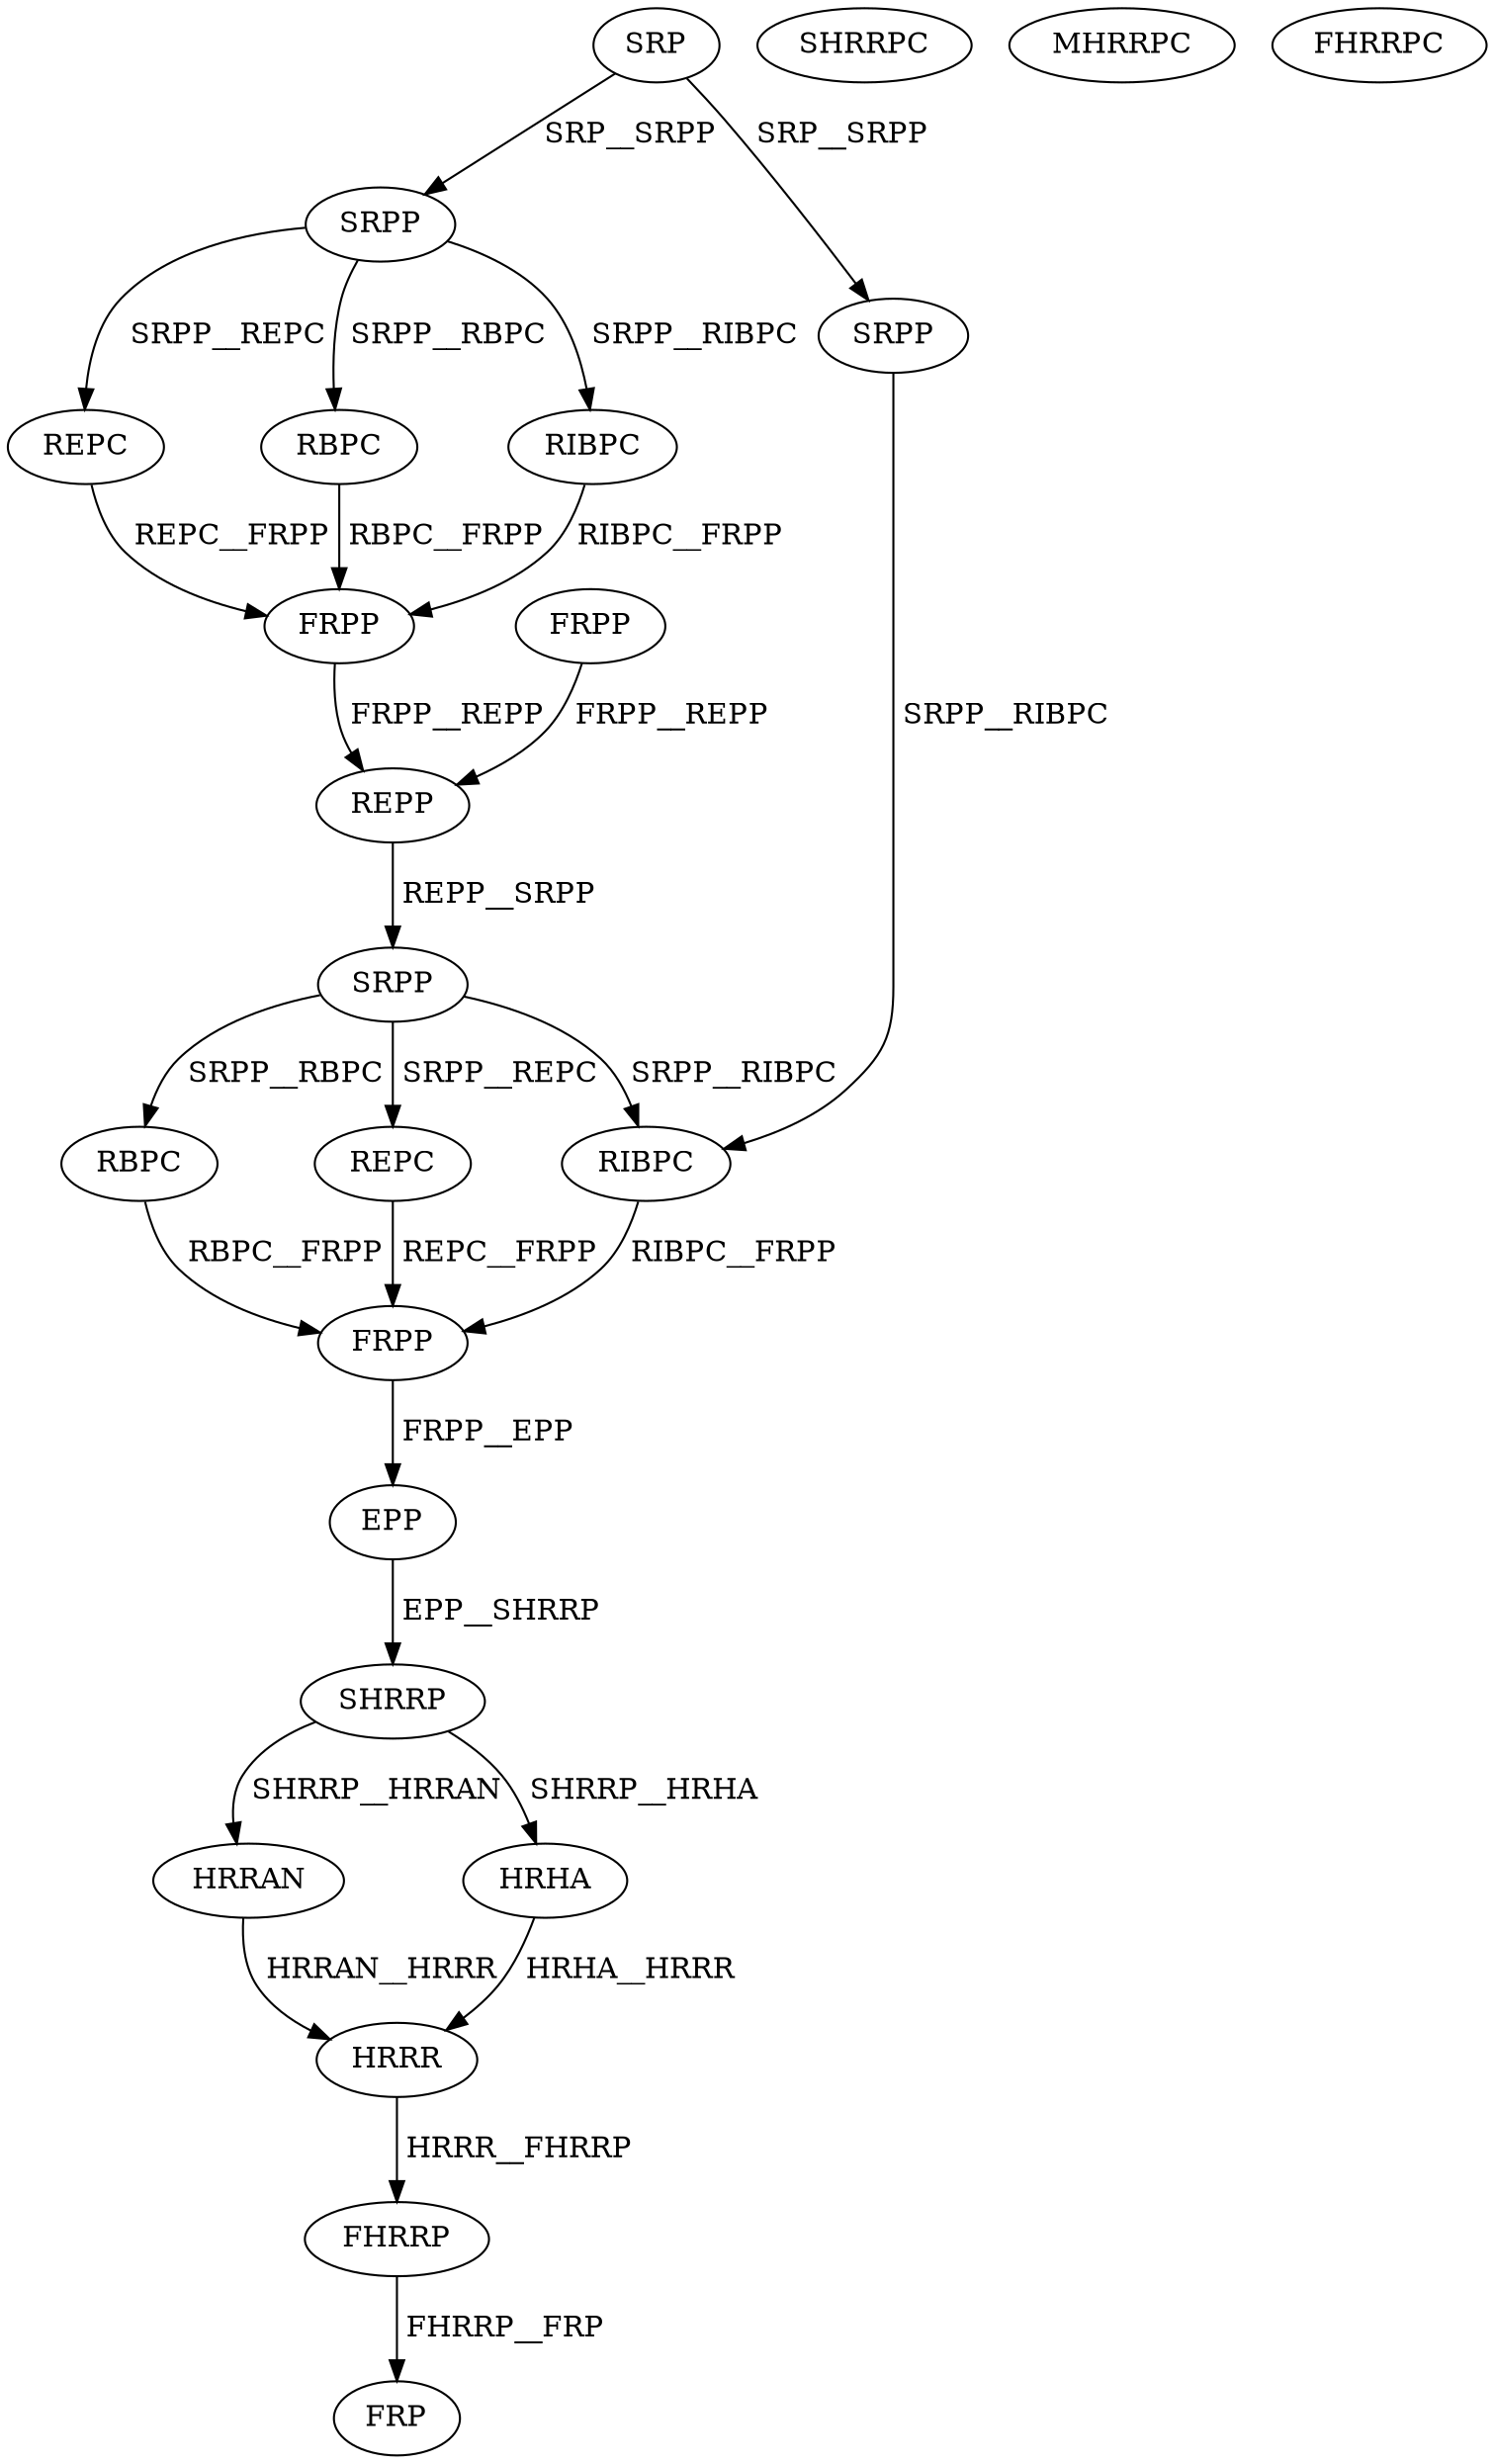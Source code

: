digraph G { 
1 [label="SRP",color=black,fontcolor=black];
2 [label="SRPP",color=black,fontcolor=black];
3 [label="FRPP",color=black,fontcolor=black];
4 [label="RBPC",color=black,fontcolor=black];
5 [label="RIBPC",color=black,fontcolor=black];
6 [label="REPC",color=black,fontcolor=black];
7 [label="FRPP",color=black,fontcolor=black];
8 [label="SRPP",color=black,fontcolor=black];
9 [label="REPP",color=black,fontcolor=black];
10 [label="SRPP",color=black,fontcolor=black];
11 [label="RIBPC",color=black,fontcolor=black];
12 [label="RBPC",color=black,fontcolor=black];
13 [label="REPC",color=black,fontcolor=black];
14 [label="FRPP",color=black,fontcolor=black];
15 [label="EPP",color=black,fontcolor=black];
16 [label="SHRRP",color=black,fontcolor=black];
17 [label="HRRAN",color=black,fontcolor=black];
18 [label="SHRRPC",color=black,fontcolor=black];
19 [label="HRHA",color=black,fontcolor=black];
20 [label="MHRRPC",color=black,fontcolor=black];
21 [label="FHRRPC",color=black,fontcolor=black];
22 [label="HRRR",color=black,fontcolor=black];
23 [label="FHRRP",color=black,fontcolor=black];
24 [label="FRP",color=black,fontcolor=black];
1->2[label=" SRP__SRPP",color=black,fontcolor=black];
1->8[label=" SRP__SRPP",color=black,fontcolor=black];
2->4[label=" SRPP__RBPC",color=black,fontcolor=black];
2->5[label=" SRPP__RIBPC",color=black,fontcolor=black];
2->6[label=" SRPP__REPC",color=black,fontcolor=black];
3->9[label=" FRPP__REPP",color=black,fontcolor=black];
4->7[label=" RBPC__FRPP",color=black,fontcolor=black];
5->7[label=" RIBPC__FRPP",color=black,fontcolor=black];
6->7[label=" REPC__FRPP",color=black,fontcolor=black];
7->9[label=" FRPP__REPP",color=black,fontcolor=black];
8->11[label=" SRPP__RIBPC",color=black,fontcolor=black];
9->10[label=" REPP__SRPP",color=black,fontcolor=black];
10->11[label=" SRPP__RIBPC",color=black,fontcolor=black];
10->12[label=" SRPP__RBPC",color=black,fontcolor=black];
10->13[label=" SRPP__REPC",color=black,fontcolor=black];
11->14[label=" RIBPC__FRPP",color=black,fontcolor=black];
12->14[label=" RBPC__FRPP",color=black,fontcolor=black];
13->14[label=" REPC__FRPP",color=black,fontcolor=black];
14->15[label=" FRPP__EPP",color=black,fontcolor=black];
15->16[label=" EPP__SHRRP",color=black,fontcolor=black];
16->17[label=" SHRRP__HRRAN",color=black,fontcolor=black];
16->19[label=" SHRRP__HRHA",color=black,fontcolor=black];
17->22[label=" HRRAN__HRRR",color=black,fontcolor=black];
19->22[label=" HRHA__HRRR",color=black,fontcolor=black];
22->23[label=" HRRR__FHRRP",color=black,fontcolor=black];
23->24[label=" FHRRP__FRP",color=black,fontcolor=black];
}
